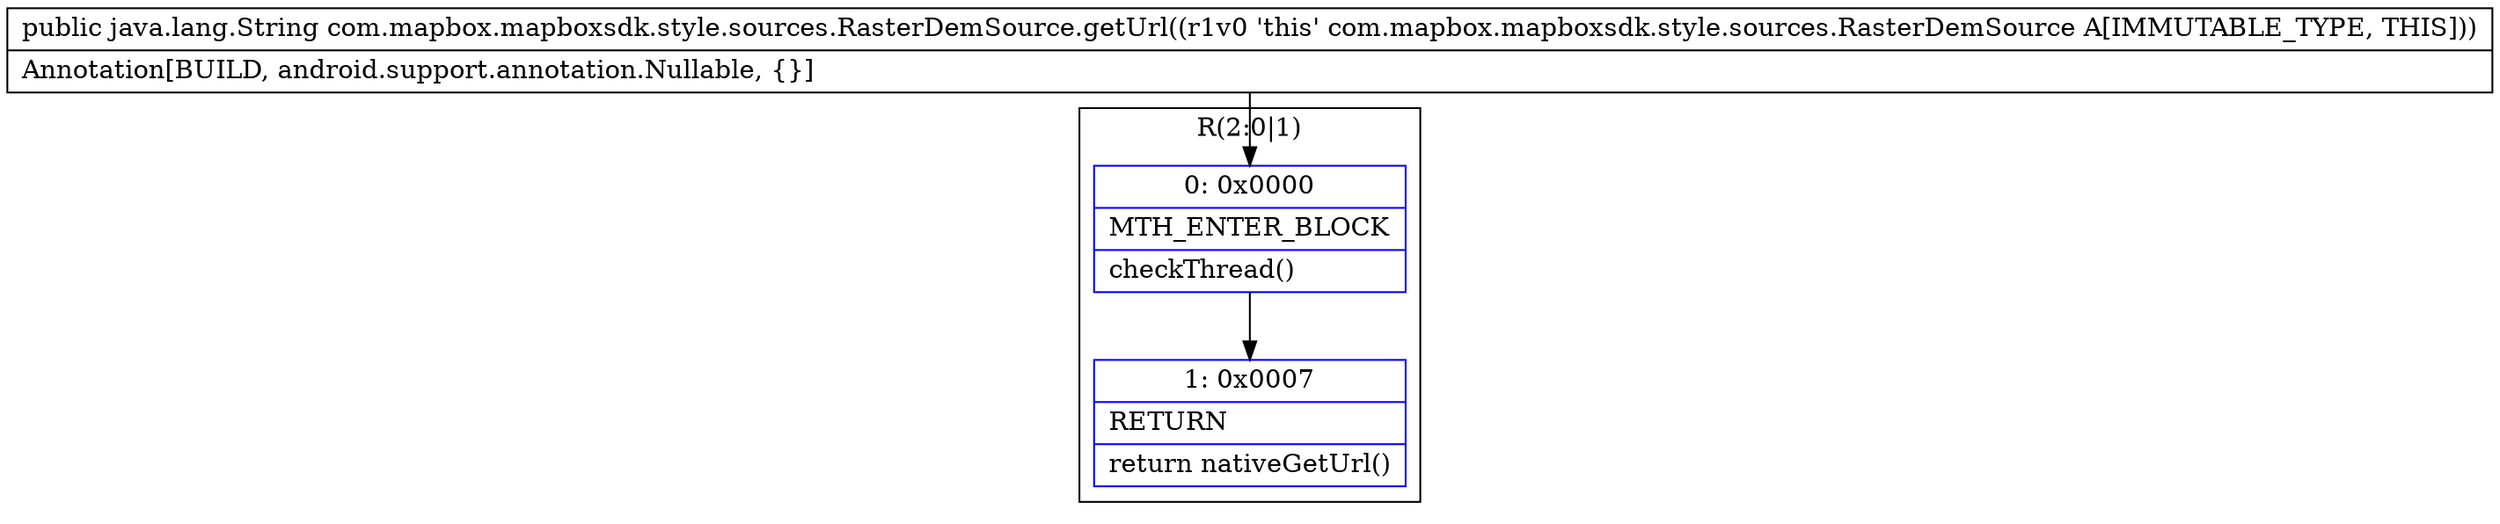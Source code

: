 digraph "CFG forcom.mapbox.mapboxsdk.style.sources.RasterDemSource.getUrl()Ljava\/lang\/String;" {
subgraph cluster_Region_867872399 {
label = "R(2:0|1)";
node [shape=record,color=blue];
Node_0 [shape=record,label="{0\:\ 0x0000|MTH_ENTER_BLOCK\l|checkThread()\l}"];
Node_1 [shape=record,label="{1\:\ 0x0007|RETURN\l|return nativeGetUrl()\l}"];
}
MethodNode[shape=record,label="{public java.lang.String com.mapbox.mapboxsdk.style.sources.RasterDemSource.getUrl((r1v0 'this' com.mapbox.mapboxsdk.style.sources.RasterDemSource A[IMMUTABLE_TYPE, THIS]))  | Annotation[BUILD, android.support.annotation.Nullable, \{\}]\l}"];
MethodNode -> Node_0;
Node_0 -> Node_1;
}

